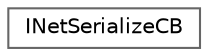 digraph "Graphical Class Hierarchy"
{
 // INTERACTIVE_SVG=YES
 // LATEX_PDF_SIZE
  bgcolor="transparent";
  edge [fontname=Helvetica,fontsize=10,labelfontname=Helvetica,labelfontsize=10];
  node [fontname=Helvetica,fontsize=10,shape=box,height=0.2,width=0.4];
  rankdir="LR";
  Node0 [id="Node000000",label="INetSerializeCB",height=0.2,width=0.4,color="grey40", fillcolor="white", style="filled",URL="$d0/d43/classINetSerializeCB.html",tooltip="An interface for handling serialization of Structs for networking."];
}
